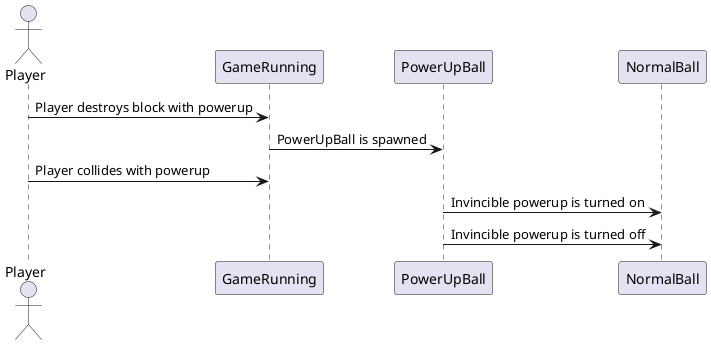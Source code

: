 @startuml observer

Actor Player as player
participant GameRunning as placer
participant PowerUpBall as powerBall
participant NormalBall as normal

player -> placer : Player destroys block with powerup
placer -> powerBall : PowerUpBall is spawned
player -> placer : Player collides with powerup
powerBall -> normal : Invincible powerup is turned on
powerBall -> normal : Invincible powerup is turned off



@enduml